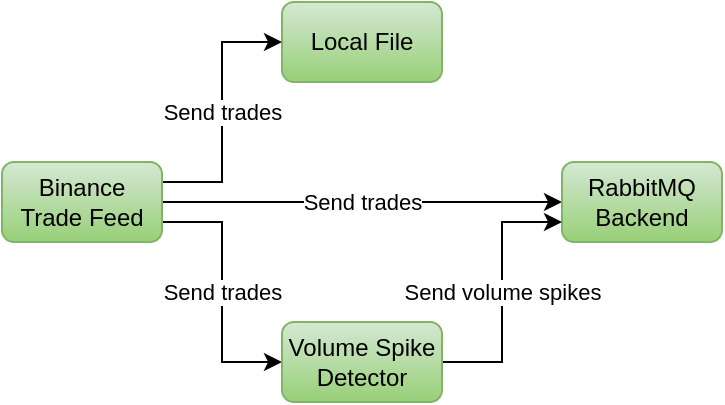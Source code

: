 <mxfile version="20.3.0" type="device"><diagram id="VA_JP7Th453qNerWVTJB" name="Page-1"><mxGraphModel dx="1364" dy="998" grid="1" gridSize="10" guides="1" tooltips="1" connect="1" arrows="1" fold="1" page="1" pageScale="1" pageWidth="850" pageHeight="1100" math="0" shadow="0"><root><mxCell id="0"/><mxCell id="1" parent="0"/><mxCell id="SDbBFG0EWP2BDk197MGh-1" value="Local File" style="rounded=1;whiteSpace=wrap;html=1;fillColor=#d5e8d4;gradientColor=#97d077;strokeColor=#82b366;" parent="1" vertex="1"><mxGeometry x="180" y="80" width="80" height="40" as="geometry"/></mxCell><mxCell id="1qb_FuEIEh65vaQIOjzw-3" value="Send trades" style="edgeStyle=orthogonalEdgeStyle;rounded=0;orthogonalLoop=1;jettySize=auto;html=1;entryX=0;entryY=0.5;entryDx=0;entryDy=0;exitX=1;exitY=0.25;exitDx=0;exitDy=0;" edge="1" parent="1" source="SDbBFG0EWP2BDk197MGh-2" target="SDbBFG0EWP2BDk197MGh-1"><mxGeometry relative="1" as="geometry"/></mxCell><mxCell id="1qb_FuEIEh65vaQIOjzw-4" value="Send trades" style="edgeStyle=orthogonalEdgeStyle;rounded=0;orthogonalLoop=1;jettySize=auto;html=1;entryX=0;entryY=0.5;entryDx=0;entryDy=0;" edge="1" parent="1" source="SDbBFG0EWP2BDk197MGh-2" target="SDbBFG0EWP2BDk197MGh-3"><mxGeometry relative="1" as="geometry"/></mxCell><mxCell id="1qb_FuEIEh65vaQIOjzw-5" value="Send trades" style="edgeStyle=orthogonalEdgeStyle;rounded=0;orthogonalLoop=1;jettySize=auto;html=1;entryX=0;entryY=0.5;entryDx=0;entryDy=0;exitX=1;exitY=0.75;exitDx=0;exitDy=0;" edge="1" parent="1" source="SDbBFG0EWP2BDk197MGh-2" target="SDbBFG0EWP2BDk197MGh-4"><mxGeometry relative="1" as="geometry"/></mxCell><mxCell id="SDbBFG0EWP2BDk197MGh-2" value="Binance&lt;br&gt;Trade Feed" style="rounded=1;whiteSpace=wrap;html=1;fillColor=#d5e8d4;gradientColor=#97d077;strokeColor=#82b366;" parent="1" vertex="1"><mxGeometry x="40" y="160" width="80" height="40" as="geometry"/></mxCell><mxCell id="SDbBFG0EWP2BDk197MGh-3" value="RabbitMQ Backend" style="rounded=1;whiteSpace=wrap;html=1;fillColor=#d5e8d4;gradientColor=#97d077;strokeColor=#82b366;" parent="1" vertex="1"><mxGeometry x="320" y="160" width="80" height="40" as="geometry"/></mxCell><mxCell id="1qb_FuEIEh65vaQIOjzw-6" value="Send volume spikes" style="edgeStyle=orthogonalEdgeStyle;rounded=0;orthogonalLoop=1;jettySize=auto;html=1;entryX=0;entryY=0.75;entryDx=0;entryDy=0;" edge="1" parent="1" source="SDbBFG0EWP2BDk197MGh-4" target="SDbBFG0EWP2BDk197MGh-3"><mxGeometry relative="1" as="geometry"/></mxCell><mxCell id="SDbBFG0EWP2BDk197MGh-4" value="Volume Spike&lt;br&gt;Detector" style="rounded=1;whiteSpace=wrap;html=1;fillColor=#d5e8d4;gradientColor=#97d077;strokeColor=#82b366;" parent="1" vertex="1"><mxGeometry x="180" y="240" width="80" height="40" as="geometry"/></mxCell></root></mxGraphModel></diagram></mxfile>